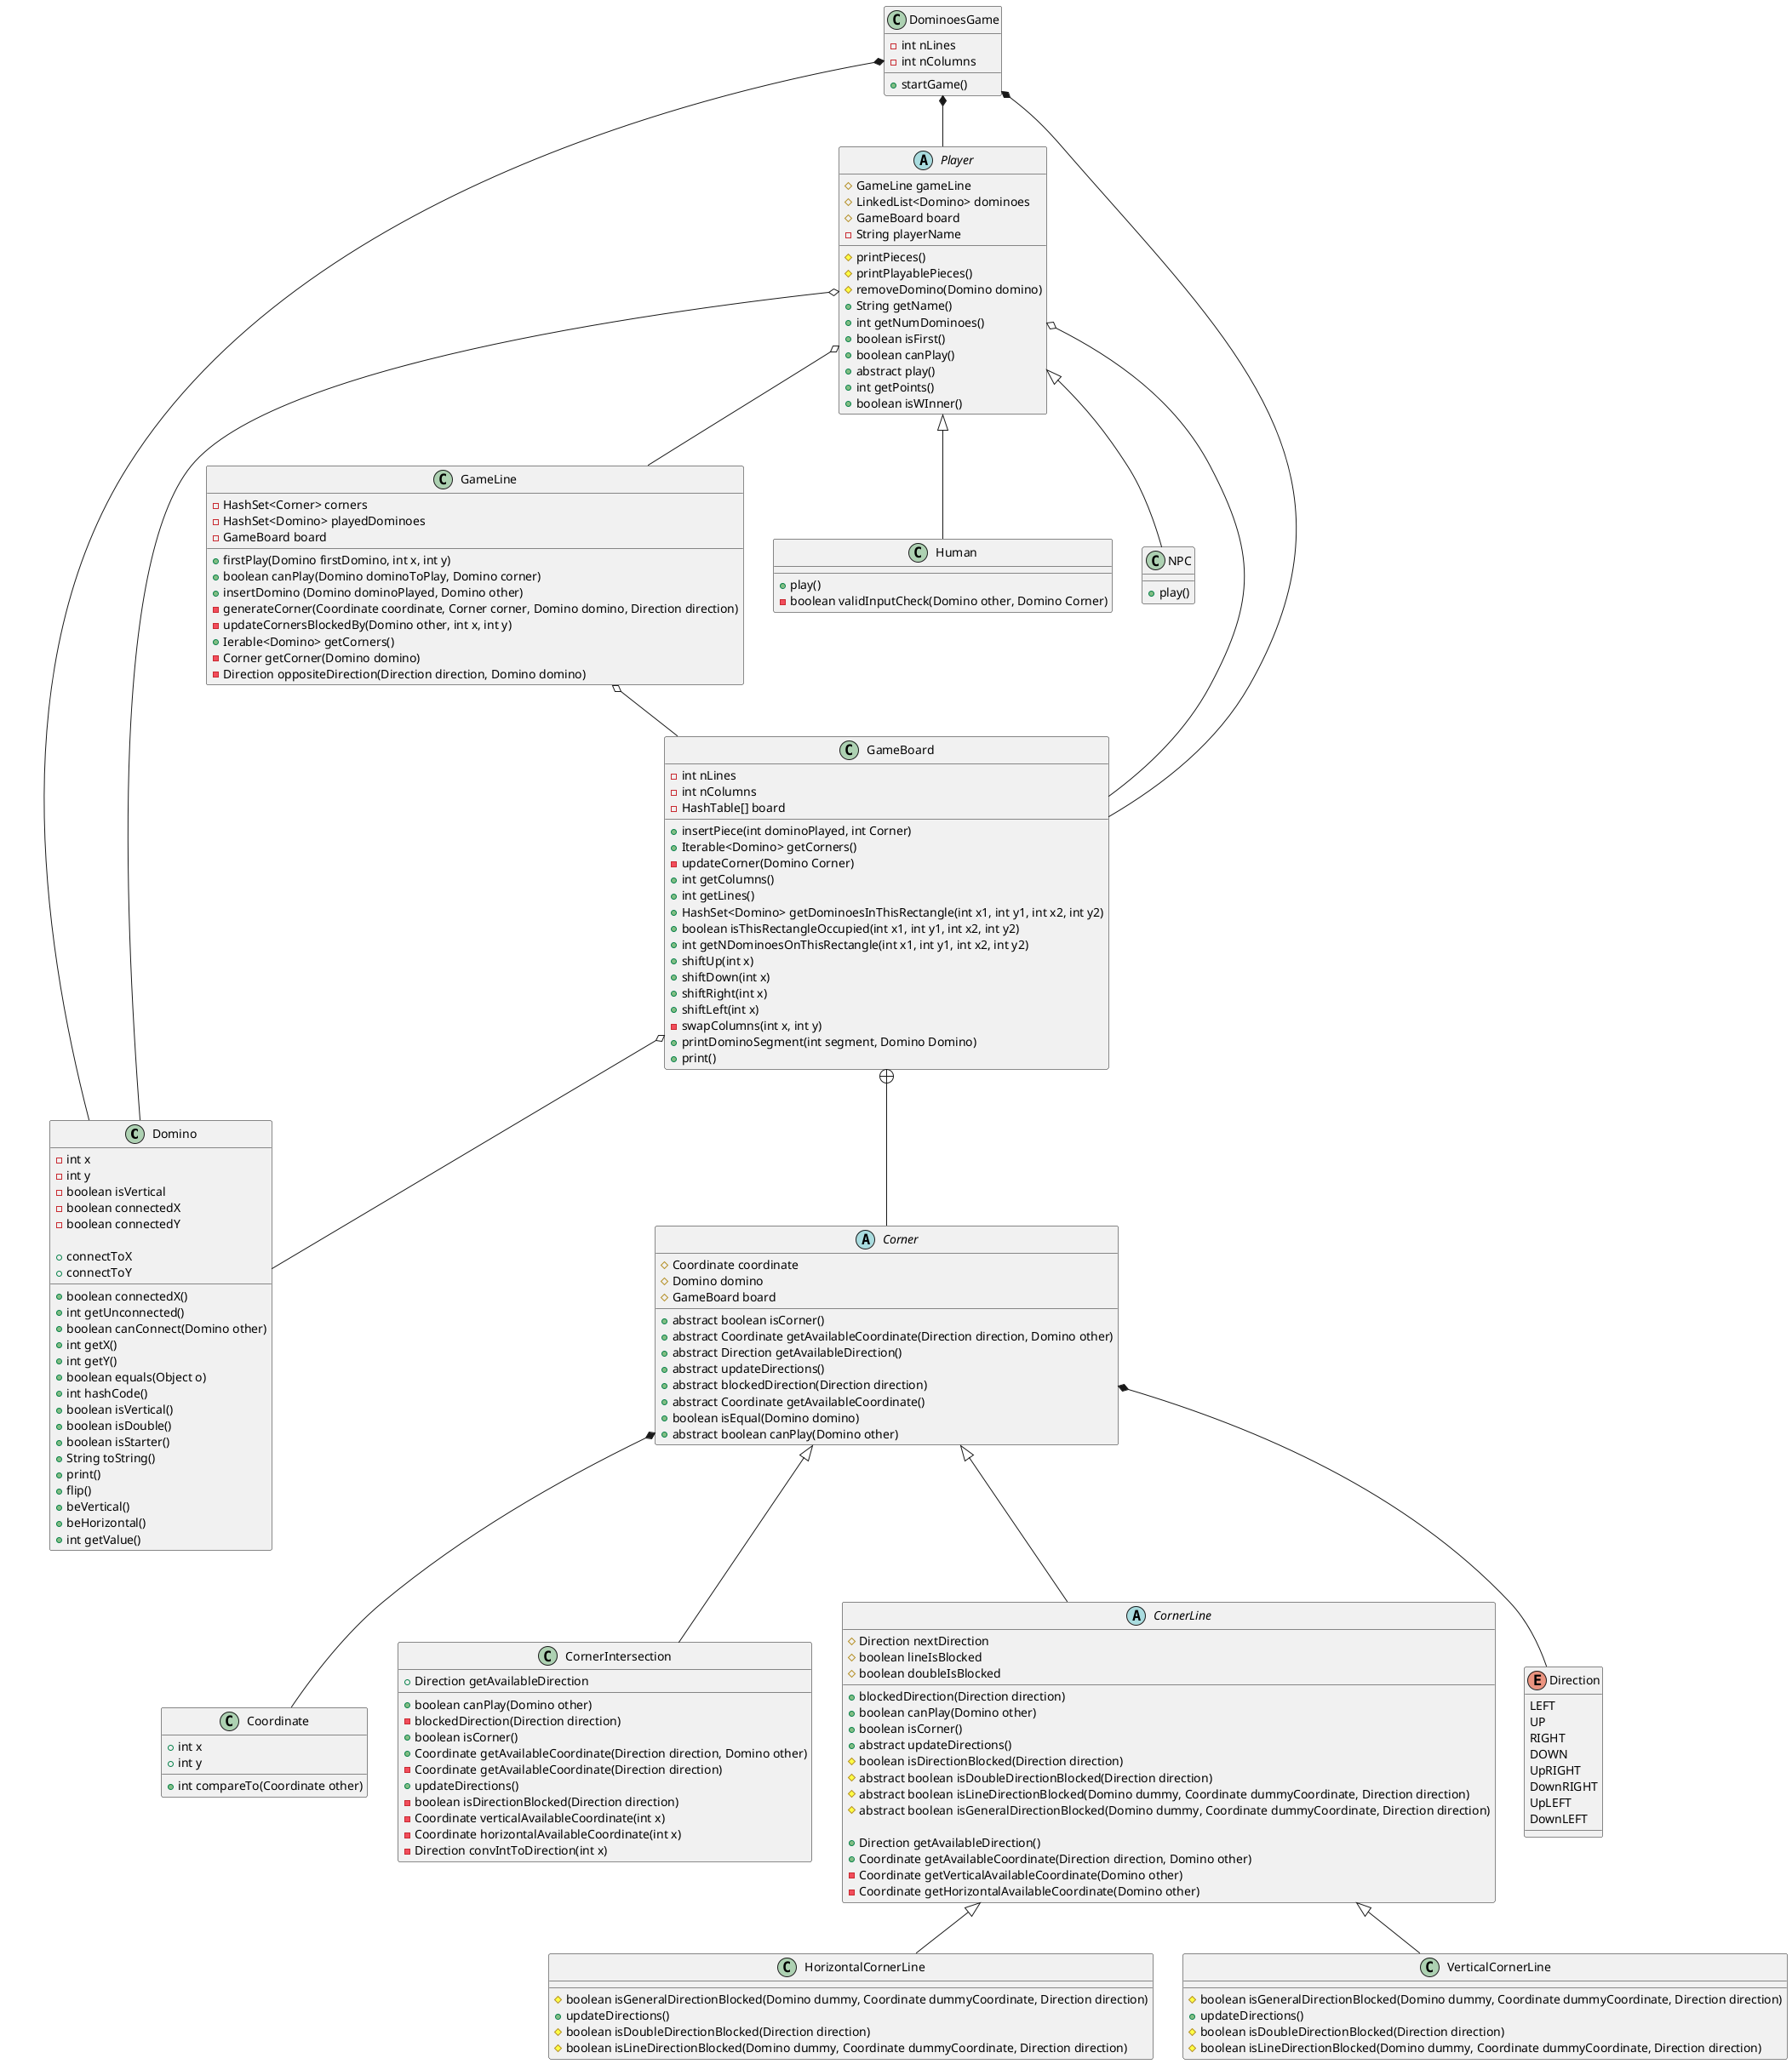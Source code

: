 @startuml

class Domino {
    - int x
    - int y
    - boolean isVertical
    - boolean connectedX
    - boolean connectedY

    + connectToX
    + connectToY
    + boolean connectedX()
    + int getUnconnected()
    + boolean canConnect(Domino other)
    + int getX()
    + int getY()
    + boolean equals(Object o)
    + int hashCode()
    + boolean isVertical()
    + boolean isDouble()
    + boolean isStarter()
    + String toString()
    + print()
    + flip()
    + beVertical()
    + beHorizontal()
    + int getValue()
}

class GameLine{
    -HashSet<Corner> corners
    -HashSet<Domino> playedDominoes
    -GameBoard board

    + firstPlay(Domino firstDomino, int x, int y)
    + boolean canPlay(Domino dominoToPlay, Domino corner)
    + insertDomino (Domino dominoPlayed, Domino other)
    - generateCorner(Coordinate coordinate, Corner corner, Domino domino, Direction direction)
    - updateCornersBlockedBy(Domino other, int x, int y)
    + Ierable<Domino> getCorners()
    - Corner getCorner(Domino domino)
    - Direction oppositeDirection(Direction direction, Domino domino)

}


class GameBoard {
    - int nLines
    - int nColumns
    - HashTable[] board

    + insertPiece(int dominoPlayed, int Corner)
    + Iterable<Domino> getCorners()
    - updateCorner(Domino Corner)
    + int getColumns()
    + int getLines()
    + HashSet<Domino> getDominoesInThisRectangle(int x1, int y1, int x2, int y2)
    + boolean isThisRectangleOccupied(int x1, int y1, int x2, int y2)
    + int getNDominoesOnThisRectangle(int x1, int y1, int x2, int y2)
    + shiftUp(int x)
    + shiftDown(int x)
    + shiftRight(int x)
    + shiftLeft(int x)
    - swapColumns(int x, int y)
    + printDominoSegment(int segment, Domino Domino)
    + print()
}

class HorizontalCornerLine{
    # boolean isGeneralDirectionBlocked(Domino dummy, Coordinate dummyCoordinate, Direction direction)
    + updateDirections()
    # boolean isDoubleDirectionBlocked(Direction direction)
    # boolean isLineDirectionBlocked(Domino dummy, Coordinate dummyCoordinate, Direction direction)
}

class VerticalCornerLine{
    # boolean isGeneralDirectionBlocked(Domino dummy, Coordinate dummyCoordinate, Direction direction)
    + updateDirections()
    # boolean isDoubleDirectionBlocked(Direction direction)
    # boolean isLineDirectionBlocked(Domino dummy, Coordinate dummyCoordinate, Direction direction)
}


abstract class Player {
    # GameLine gameLine
    # LinkedList<Domino> dominoes
    # GameBoard board
    - String playerName

    # printPieces()
    # printPlayablePieces()
    # removeDomino(Domino domino)
    + String getName()
    + int getNumDominoes()
    + boolean isFirst()
    + boolean canPlay()
    + abstract play()
    + int getPoints()
    + boolean isWInner()
}

class DominoesGame {
    - int nLines
    - int nColumns

    + startGame()
}

class Human {
    + play()
    - boolean validInputCheck(Domino other, Domino Corner)
}

class NPC {
    + play()
}

class Coordinate{
    +int x
    +int y

    +int compareTo(Coordinate other)
}

abstract class Corner{
    #Coordinate coordinate
    #Domino domino
    #GameBoard board

    +abstract boolean isCorner()
    +abstract Coordinate getAvailableCoordinate(Direction direction, Domino other)
    +abstract Direction getAvailableDirection()
    +abstract updateDirections()
    +abstract blockedDirection(Direction direction)
    +abstract Coordinate getAvailableCoordinate()
    +boolean isEqual(Domino domino)
    +abstract boolean canPlay(Domino other)
}

class CornerIntersection{
 + boolean canPlay(Domino other)
 - blockedDirection(Direction direction)
 + boolean isCorner()
 + Direction getAvailableDirection
 + Coordinate getAvailableCoordinate(Direction direction, Domino other)
 - Coordinate getAvailableCoordinate(Direction direction)
 + updateDirections()
 - boolean isDirectionBlocked(Direction direction)
 - Coordinate verticalAvailableCoordinate(int x)
 - Coordinate horizontalAvailableCoordinate(int x)
 - Direction convIntToDirection(int x)
}


abstract class CornerLine{
    #Direction nextDirection
    #boolean lineIsBlocked
    #boolean doubleIsBlocked

    + blockedDirection(Direction direction)
    + boolean canPlay(Domino other)
    + boolean isCorner()
    + abstract updateDirections()
    # boolean isDirectionBlocked(Direction direction)
    # abstract boolean isDoubleDirectionBlocked(Direction direction)
    # abstract boolean isLineDirectionBlocked(Domino dummy, Coordinate dummyCoordinate, Direction direction)
    # abstract boolean isGeneralDirectionBlocked(Domino dummy, Coordinate dummyCoordinate, Direction direction)

    + Direction getAvailableDirection()
    + Coordinate getAvailableCoordinate(Direction direction, Domino other)
    - Coordinate getVerticalAvailableCoordinate(Domino other)
    - Coordinate getHorizontalAvailableCoordinate(Domino other)
    }

enum Direction{
    LEFT
    UP
    RIGHT
    DOWN
    UpRIGHT
    DownRIGHT
    UpLEFT
    DownLEFT
}

DominoesGame *-- Domino
DominoesGame *-- GameBoard
DominoesGame *-- Player
Corner *-- Coordinate
Corner *-- Direction
GameBoard o-- Domino
Player o-- Domino
Player o-- GameLine
Player o-- GameBoard
GameLine o-- GameBoard
Player <|-- Human
Player <|--NPC
Corner <|-- CornerIntersection
Corner <|-- CornerLine
CornerLine <|-- HorizontalCornerLine
CornerLine <|-- VerticalCornerLine
GameBoard +-- Corner

@enduml